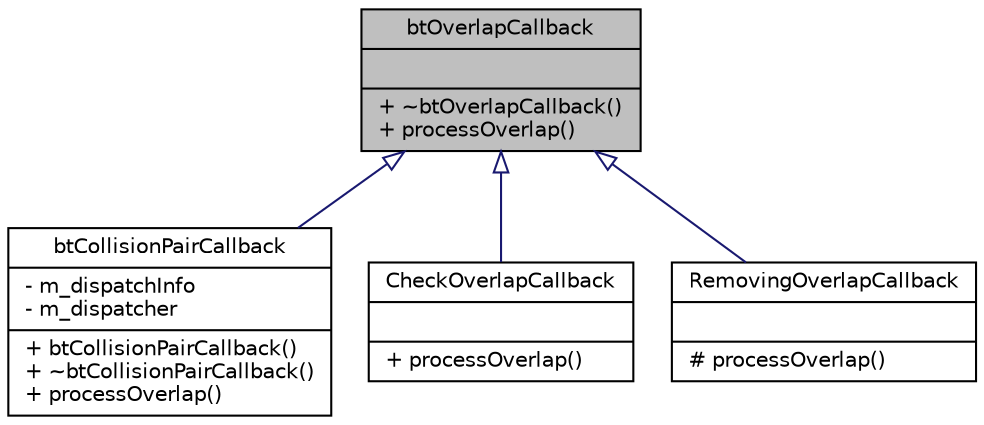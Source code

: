 digraph G
{
  edge [fontname="Helvetica",fontsize="10",labelfontname="Helvetica",labelfontsize="10"];
  node [fontname="Helvetica",fontsize="10",shape=record];
  Node1 [label="{btOverlapCallback\n||+ ~btOverlapCallback()\l+ processOverlap()\l}",height=0.2,width=0.4,color="black", fillcolor="grey75", style="filled" fontcolor="black"];
  Node1 -> Node2 [dir=back,color="midnightblue",fontsize="10",style="solid",arrowtail="empty",fontname="Helvetica"];
  Node2 [label="{btCollisionPairCallback\n|- m_dispatchInfo\l- m_dispatcher\l|+ btCollisionPairCallback()\l+ ~btCollisionPairCallback()\l+ processOverlap()\l}",height=0.2,width=0.4,color="black", fillcolor="white", style="filled",URL="$db/d06/classbtCollisionPairCallback.html"];
  Node1 -> Node3 [dir=back,color="midnightblue",fontsize="10",style="solid",arrowtail="empty",fontname="Helvetica"];
  Node3 [label="{CheckOverlapCallback\n||+ processOverlap()\l}",height=0.2,width=0.4,color="black", fillcolor="white", style="filled",URL="$da/d6c/classCheckOverlapCallback.html"];
  Node1 -> Node4 [dir=back,color="midnightblue",fontsize="10",style="solid",arrowtail="empty",fontname="Helvetica"];
  Node4 [label="{RemovingOverlapCallback\n||# processOverlap()\l}",height=0.2,width=0.4,color="black", fillcolor="white", style="filled",URL="$d6/d5d/classRemovingOverlapCallback.html"];
}

